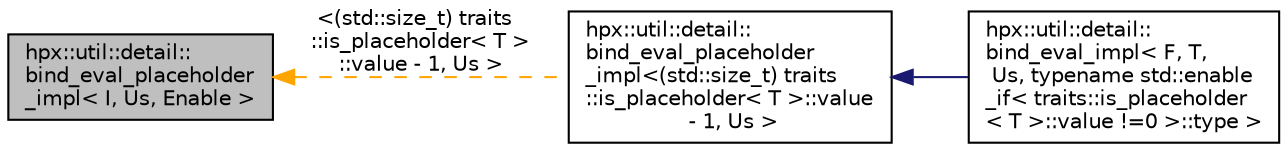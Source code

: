 digraph "hpx::util::detail::bind_eval_placeholder_impl&lt; I, Us, Enable &gt;"
{
  edge [fontname="Helvetica",fontsize="10",labelfontname="Helvetica",labelfontsize="10"];
  node [fontname="Helvetica",fontsize="10",shape=record];
  rankdir="LR";
  Node0 [label="hpx::util::detail::\lbind_eval_placeholder\l_impl\< I, Us, Enable \>",height=0.2,width=0.4,color="black", fillcolor="grey75", style="filled", fontcolor="black"];
  Node0 -> Node1 [dir="back",color="orange",fontsize="10",style="dashed",label=" \<(std::size_t) traits\l::is_placeholder\< T \>\l::value - 1, Us \>" ,fontname="Helvetica"];
  Node1 [label="hpx::util::detail::\lbind_eval_placeholder\l_impl\<(std::size_t) traits\l::is_placeholder\< T \>::value\l - 1, Us \>",height=0.2,width=0.4,color="black", fillcolor="white", style="filled",URL="$de/d46/structhpx_1_1util_1_1detail_1_1bind__eval__placeholder__impl.html"];
  Node1 -> Node2 [dir="back",color="midnightblue",fontsize="10",style="solid",fontname="Helvetica"];
  Node2 [label="hpx::util::detail::\lbind_eval_impl\< F, T,\l Us, typename std::enable\l_if\< traits::is_placeholder\l\< T \>::value !=0 \>::type \>",height=0.2,width=0.4,color="black", fillcolor="white", style="filled",URL="$df/d6b/structhpx_1_1util_1_1detail_1_1bind__eval__impl_3_01_f_00_01_t_00_01_us_00_01typename_01std_1_1e1f4c766f76b05742db7eb0784a5e3104.html"];
}
